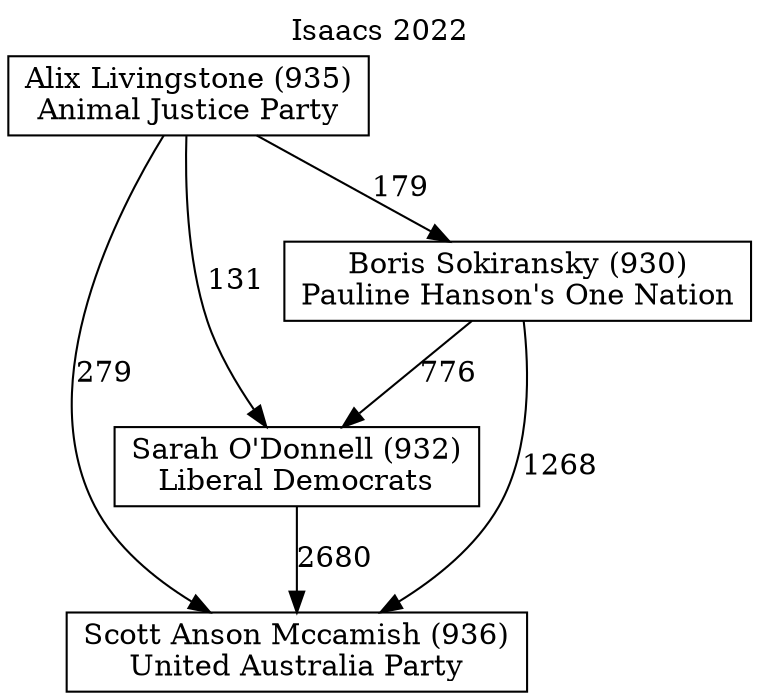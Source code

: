 // House preference flow
digraph "Scott Anson Mccamish (936)_Isaacs_2022" {
	graph [label="Isaacs 2022" labelloc=t mclimit=10]
	node [shape=box]
	"Scott Anson Mccamish (936)" [label="Scott Anson Mccamish (936)
United Australia Party"]
	"Sarah O'Donnell (932)" [label="Sarah O'Donnell (932)
Liberal Democrats"]
	"Boris Sokiransky (930)" [label="Boris Sokiransky (930)
Pauline Hanson's One Nation"]
	"Alix Livingstone (935)" [label="Alix Livingstone (935)
Animal Justice Party"]
	"Sarah O'Donnell (932)" -> "Scott Anson Mccamish (936)" [label=2680]
	"Boris Sokiransky (930)" -> "Sarah O'Donnell (932)" [label=776]
	"Alix Livingstone (935)" -> "Boris Sokiransky (930)" [label=179]
	"Boris Sokiransky (930)" -> "Scott Anson Mccamish (936)" [label=1268]
	"Alix Livingstone (935)" -> "Scott Anson Mccamish (936)" [label=279]
	"Alix Livingstone (935)" -> "Sarah O'Donnell (932)" [label=131]
}
